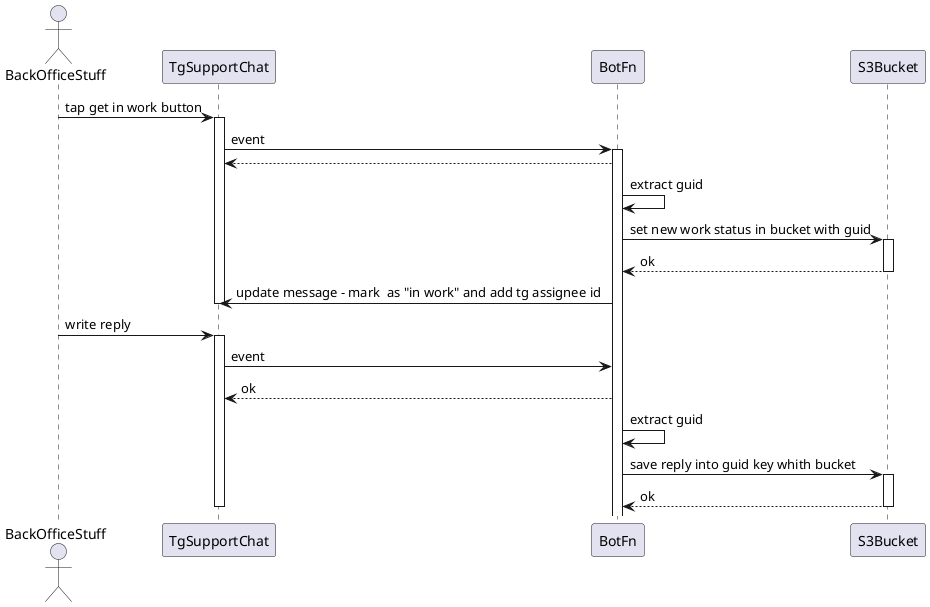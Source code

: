 @startuml

actor BackOfficeStuff

BackOfficeStuff -> TgSupportChat: tap get in work button

activate TgSupportChat
TgSupportChat -> BotFn: event

activate BotFn
BotFn --> TgSupportChat
BotFn -> BotFn: extract guid
BotFn -> S3Bucket: set new work status in bucket with guid
activate S3Bucket
S3Bucket --> BotFn: ok
deactivate S3Bucket

BotFn -> TgSupportChat: update message - mark  as "in work" and add tg assignee id

deactivate TgSupportChat

BackOfficeStuff -> TgSupportChat: write reply
activate TgSupportChat
TgSupportChat -> BotFn: event
BotFn --> TgSupportChat: ok
BotFn -> BotFn: extract guid

BotFn -> S3Bucket: save reply into guid key whith bucket
activate S3Bucket
S3Bucket --> BotFn: ok
deactivate S3Bucket

deactivate TgSupportChat

@enduml
